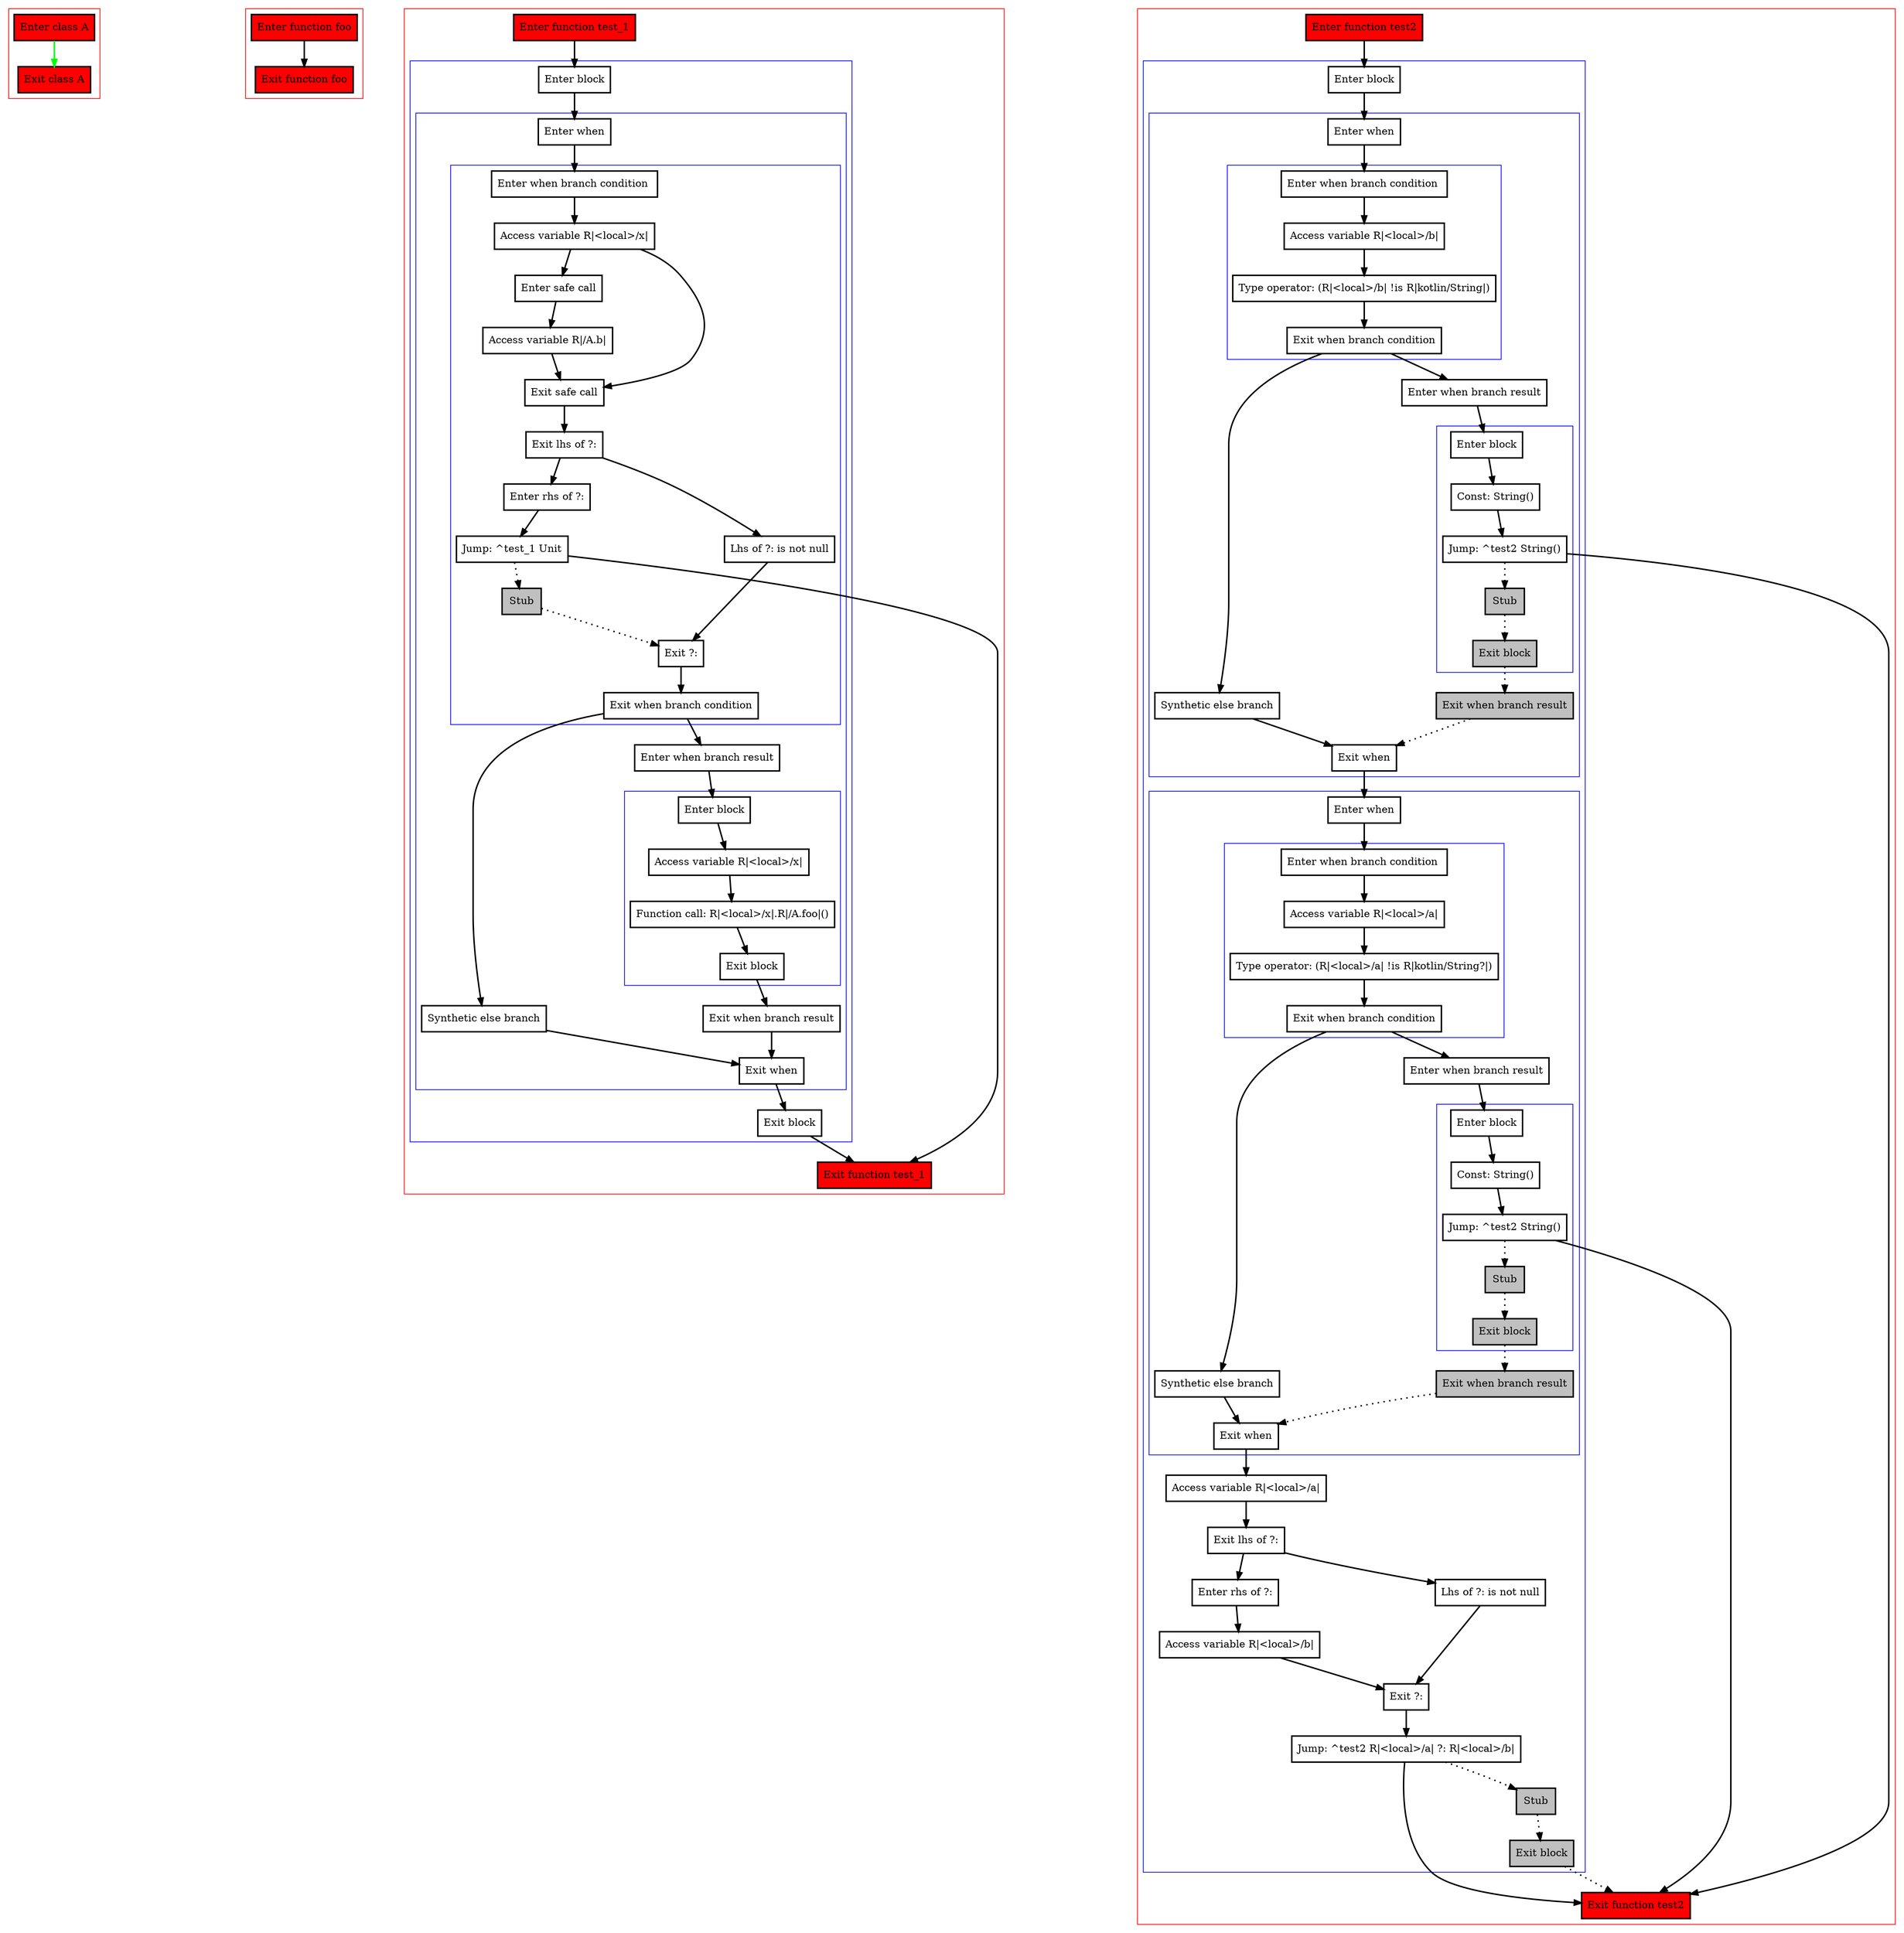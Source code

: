 digraph elvis_kt {
    graph [nodesep=3]
    node [shape=box penwidth=2]
    edge [penwidth=2]

    subgraph cluster_0 {
        color=red
        0 [label="Enter class A" style="filled" fillcolor=red];
        1 [label="Exit class A" style="filled" fillcolor=red];
    }
    0 -> {1} [color=green];

    subgraph cluster_1 {
        color=red
        2 [label="Enter function foo" style="filled" fillcolor=red];
        3 [label="Exit function foo" style="filled" fillcolor=red];
    }
    2 -> {3};

    subgraph cluster_2 {
        color=red
        4 [label="Enter function test_1" style="filled" fillcolor=red];
        subgraph cluster_3 {
            color=blue
            5 [label="Enter block"];
            subgraph cluster_4 {
                color=blue
                6 [label="Enter when"];
                subgraph cluster_5 {
                    color=blue
                    7 [label="Enter when branch condition "];
                    8 [label="Access variable R|<local>/x|"];
                    9 [label="Enter safe call"];
                    10 [label="Access variable R|/A.b|"];
                    11 [label="Exit safe call"];
                    12 [label="Exit lhs of ?:"];
                    13 [label="Enter rhs of ?:"];
                    14 [label="Jump: ^test_1 Unit"];
                    15 [label="Stub" style="filled" fillcolor=gray];
                    16 [label="Lhs of ?: is not null"];
                    17 [label="Exit ?:"];
                    18 [label="Exit when branch condition"];
                }
                19 [label="Synthetic else branch"];
                20 [label="Enter when branch result"];
                subgraph cluster_6 {
                    color=blue
                    21 [label="Enter block"];
                    22 [label="Access variable R|<local>/x|"];
                    23 [label="Function call: R|<local>/x|.R|/A.foo|()"];
                    24 [label="Exit block"];
                }
                25 [label="Exit when branch result"];
                26 [label="Exit when"];
            }
            27 [label="Exit block"];
        }
        28 [label="Exit function test_1" style="filled" fillcolor=red];
    }
    4 -> {5};
    5 -> {6};
    6 -> {7};
    7 -> {8};
    8 -> {9 11};
    9 -> {10};
    10 -> {11};
    11 -> {12};
    12 -> {16 13};
    13 -> {14};
    14 -> {28};
    14 -> {15} [style=dotted];
    15 -> {17} [style=dotted];
    16 -> {17};
    17 -> {18};
    18 -> {20 19};
    19 -> {26};
    20 -> {21};
    21 -> {22};
    22 -> {23};
    23 -> {24};
    24 -> {25};
    25 -> {26};
    26 -> {27};
    27 -> {28};

    subgraph cluster_7 {
        color=red
        29 [label="Enter function test2" style="filled" fillcolor=red];
        subgraph cluster_8 {
            color=blue
            30 [label="Enter block"];
            subgraph cluster_9 {
                color=blue
                31 [label="Enter when"];
                subgraph cluster_10 {
                    color=blue
                    32 [label="Enter when branch condition "];
                    33 [label="Access variable R|<local>/b|"];
                    34 [label="Type operator: (R|<local>/b| !is R|kotlin/String|)"];
                    35 [label="Exit when branch condition"];
                }
                36 [label="Synthetic else branch"];
                37 [label="Enter when branch result"];
                subgraph cluster_11 {
                    color=blue
                    38 [label="Enter block"];
                    39 [label="Const: String()"];
                    40 [label="Jump: ^test2 String()"];
                    41 [label="Stub" style="filled" fillcolor=gray];
                    42 [label="Exit block" style="filled" fillcolor=gray];
                }
                43 [label="Exit when branch result" style="filled" fillcolor=gray];
                44 [label="Exit when"];
            }
            subgraph cluster_12 {
                color=blue
                45 [label="Enter when"];
                subgraph cluster_13 {
                    color=blue
                    46 [label="Enter when branch condition "];
                    47 [label="Access variable R|<local>/a|"];
                    48 [label="Type operator: (R|<local>/a| !is R|kotlin/String?|)"];
                    49 [label="Exit when branch condition"];
                }
                50 [label="Synthetic else branch"];
                51 [label="Enter when branch result"];
                subgraph cluster_14 {
                    color=blue
                    52 [label="Enter block"];
                    53 [label="Const: String()"];
                    54 [label="Jump: ^test2 String()"];
                    55 [label="Stub" style="filled" fillcolor=gray];
                    56 [label="Exit block" style="filled" fillcolor=gray];
                }
                57 [label="Exit when branch result" style="filled" fillcolor=gray];
                58 [label="Exit when"];
            }
            59 [label="Access variable R|<local>/a|"];
            60 [label="Exit lhs of ?:"];
            61 [label="Enter rhs of ?:"];
            62 [label="Access variable R|<local>/b|"];
            63 [label="Lhs of ?: is not null"];
            64 [label="Exit ?:"];
            65 [label="Jump: ^test2 R|<local>/a| ?: R|<local>/b|"];
            66 [label="Stub" style="filled" fillcolor=gray];
            67 [label="Exit block" style="filled" fillcolor=gray];
        }
        68 [label="Exit function test2" style="filled" fillcolor=red];
    }
    29 -> {30};
    30 -> {31};
    31 -> {32};
    32 -> {33};
    33 -> {34};
    34 -> {35};
    35 -> {37 36};
    36 -> {44};
    37 -> {38};
    38 -> {39};
    39 -> {40};
    40 -> {68};
    40 -> {41} [style=dotted];
    41 -> {42} [style=dotted];
    42 -> {43} [style=dotted];
    43 -> {44} [style=dotted];
    44 -> {45};
    45 -> {46};
    46 -> {47};
    47 -> {48};
    48 -> {49};
    49 -> {51 50};
    50 -> {58};
    51 -> {52};
    52 -> {53};
    53 -> {54};
    54 -> {68};
    54 -> {55} [style=dotted];
    55 -> {56} [style=dotted];
    56 -> {57} [style=dotted];
    57 -> {58} [style=dotted];
    58 -> {59};
    59 -> {60};
    60 -> {63 61};
    61 -> {62};
    62 -> {64};
    63 -> {64};
    64 -> {65};
    65 -> {68};
    65 -> {66} [style=dotted];
    66 -> {67} [style=dotted];
    67 -> {68} [style=dotted];

}
